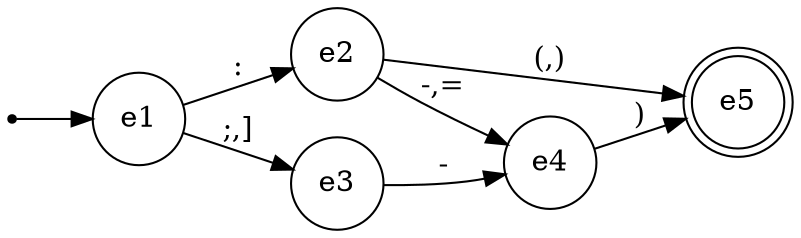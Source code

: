 digraph Automaton {
  rankdir=LR;
  node [shape = doublecircle]; e5;
  node [shape = circle];
  e1 -> e2 [label = ":"];
  e1 -> e3 [label = ";,]"];
  e2 -> e5 [label = "(,)"];
  e2 -> e4 [label = "-,="];
  e3 -> e4 [label = "-"];
  e4 -> e5 [label = ")"];
  e1 [shape = circle];
  "" [shape = point];  ""-> e1;
}
